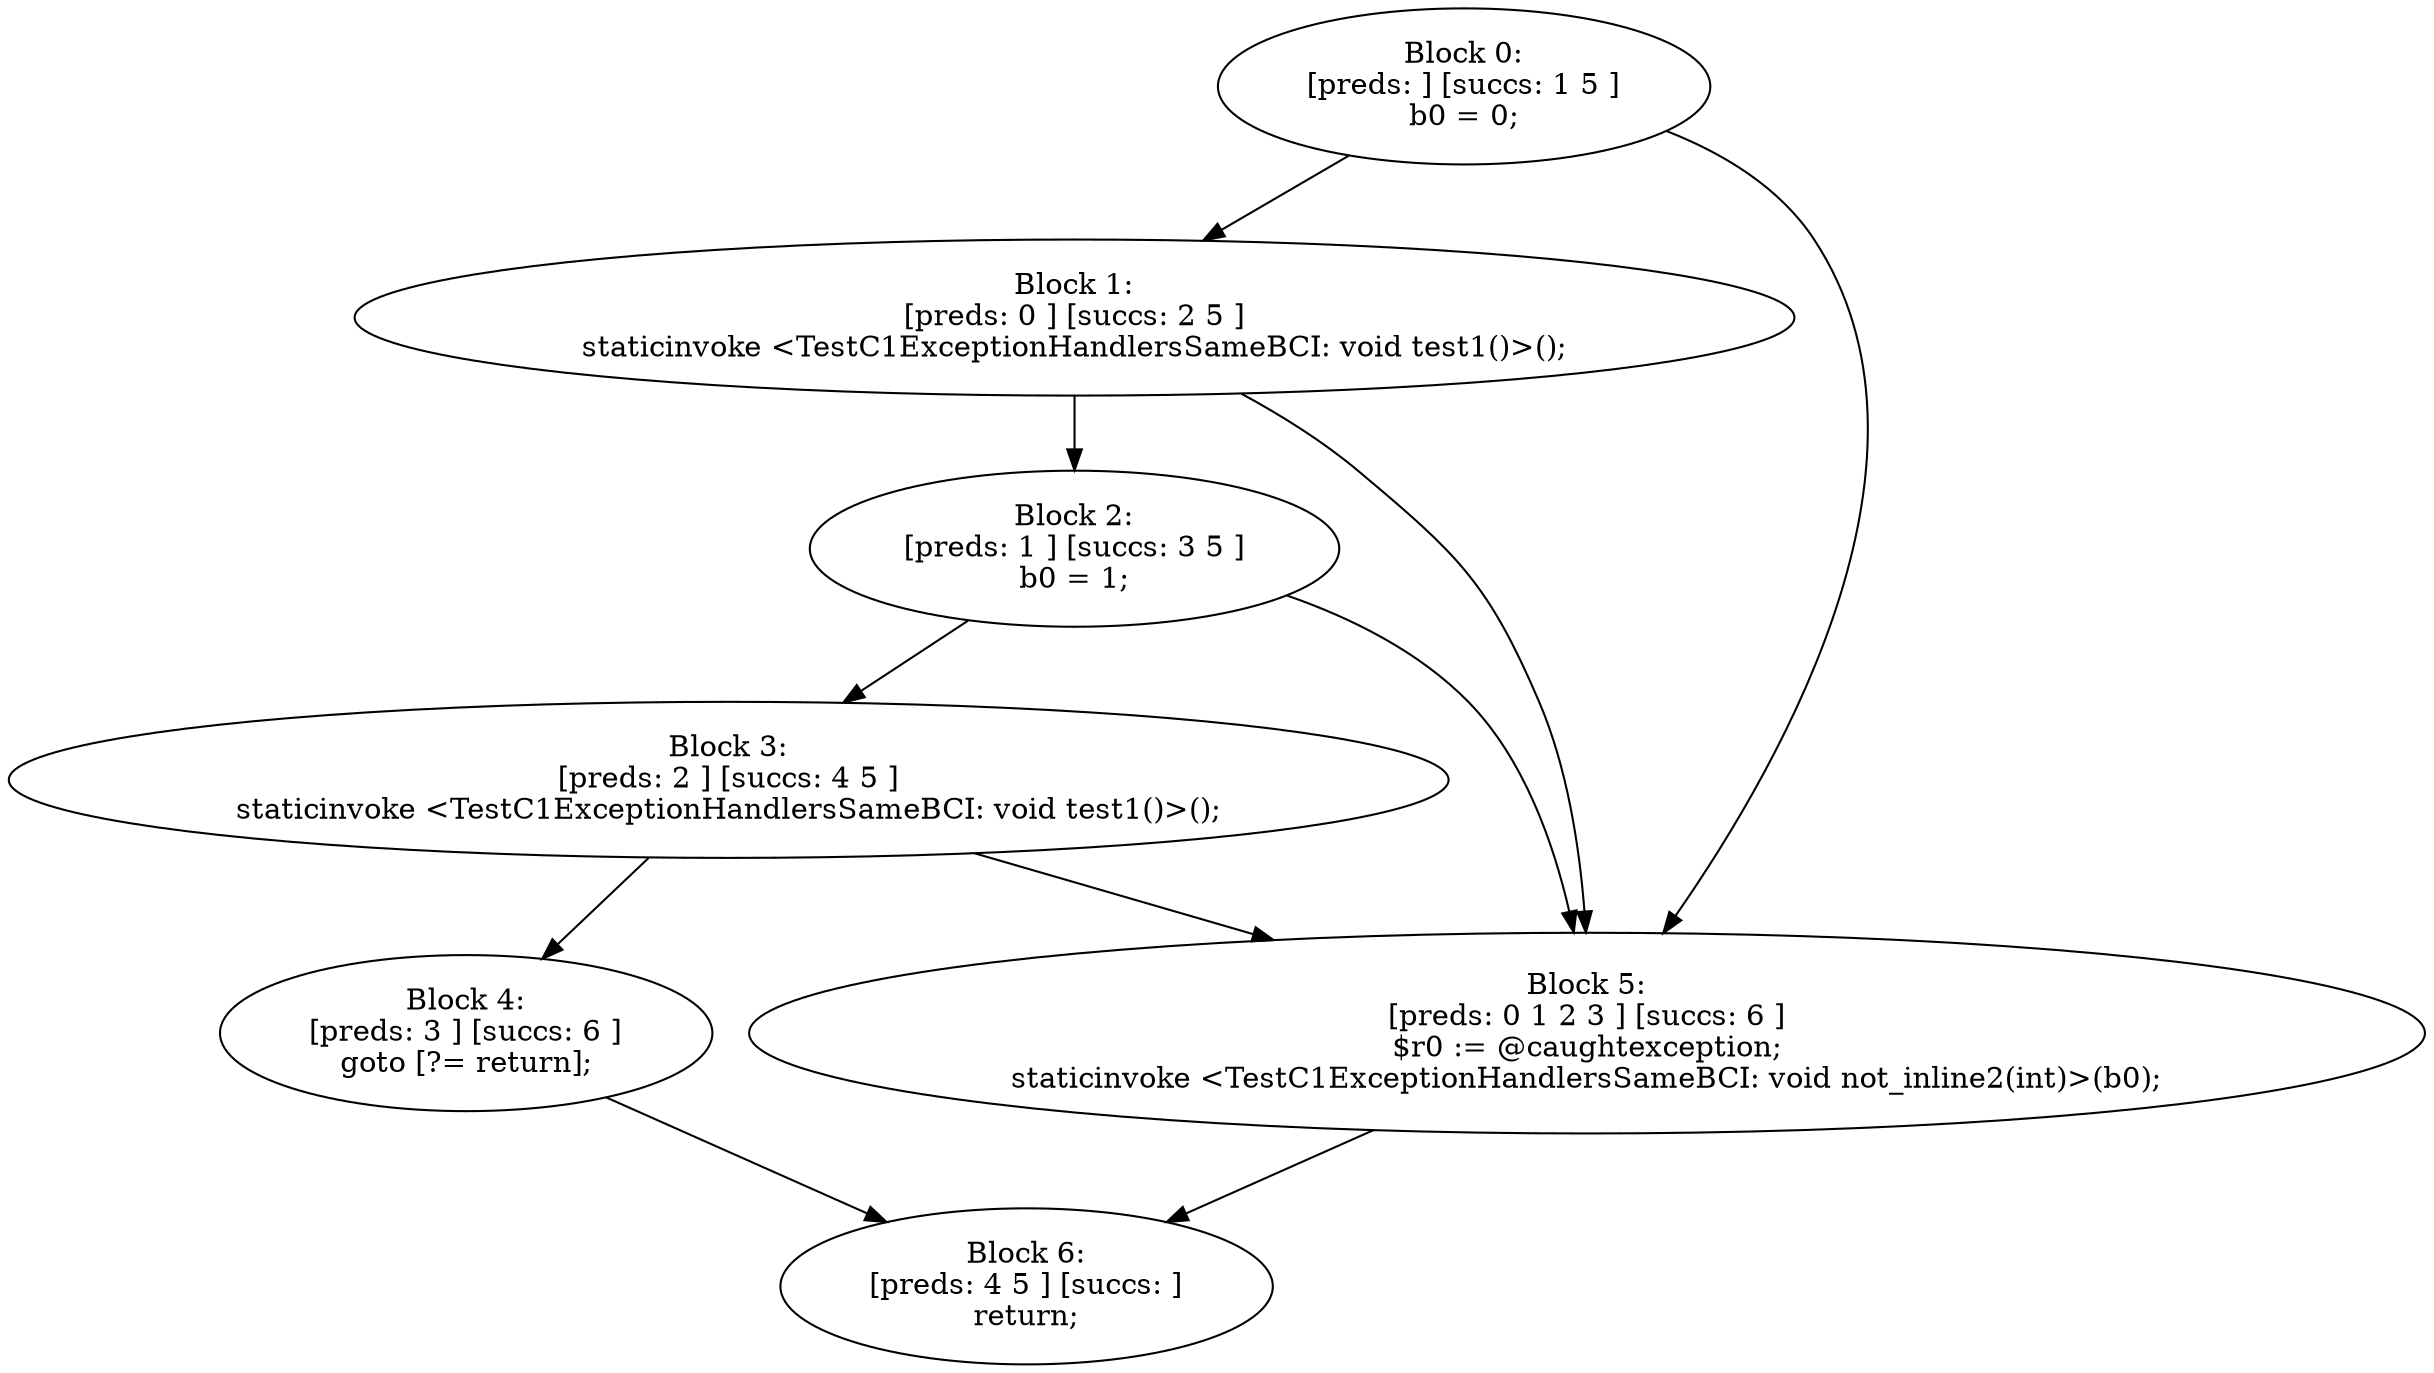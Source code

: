 digraph "unitGraph" {
    "Block 0:
[preds: ] [succs: 1 5 ]
b0 = 0;
"
    "Block 1:
[preds: 0 ] [succs: 2 5 ]
staticinvoke <TestC1ExceptionHandlersSameBCI: void test1()>();
"
    "Block 2:
[preds: 1 ] [succs: 3 5 ]
b0 = 1;
"
    "Block 3:
[preds: 2 ] [succs: 4 5 ]
staticinvoke <TestC1ExceptionHandlersSameBCI: void test1()>();
"
    "Block 4:
[preds: 3 ] [succs: 6 ]
goto [?= return];
"
    "Block 5:
[preds: 0 1 2 3 ] [succs: 6 ]
$r0 := @caughtexception;
staticinvoke <TestC1ExceptionHandlersSameBCI: void not_inline2(int)>(b0);
"
    "Block 6:
[preds: 4 5 ] [succs: ]
return;
"
    "Block 0:
[preds: ] [succs: 1 5 ]
b0 = 0;
"->"Block 1:
[preds: 0 ] [succs: 2 5 ]
staticinvoke <TestC1ExceptionHandlersSameBCI: void test1()>();
";
    "Block 0:
[preds: ] [succs: 1 5 ]
b0 = 0;
"->"Block 5:
[preds: 0 1 2 3 ] [succs: 6 ]
$r0 := @caughtexception;
staticinvoke <TestC1ExceptionHandlersSameBCI: void not_inline2(int)>(b0);
";
    "Block 1:
[preds: 0 ] [succs: 2 5 ]
staticinvoke <TestC1ExceptionHandlersSameBCI: void test1()>();
"->"Block 2:
[preds: 1 ] [succs: 3 5 ]
b0 = 1;
";
    "Block 1:
[preds: 0 ] [succs: 2 5 ]
staticinvoke <TestC1ExceptionHandlersSameBCI: void test1()>();
"->"Block 5:
[preds: 0 1 2 3 ] [succs: 6 ]
$r0 := @caughtexception;
staticinvoke <TestC1ExceptionHandlersSameBCI: void not_inline2(int)>(b0);
";
    "Block 2:
[preds: 1 ] [succs: 3 5 ]
b0 = 1;
"->"Block 3:
[preds: 2 ] [succs: 4 5 ]
staticinvoke <TestC1ExceptionHandlersSameBCI: void test1()>();
";
    "Block 2:
[preds: 1 ] [succs: 3 5 ]
b0 = 1;
"->"Block 5:
[preds: 0 1 2 3 ] [succs: 6 ]
$r0 := @caughtexception;
staticinvoke <TestC1ExceptionHandlersSameBCI: void not_inline2(int)>(b0);
";
    "Block 3:
[preds: 2 ] [succs: 4 5 ]
staticinvoke <TestC1ExceptionHandlersSameBCI: void test1()>();
"->"Block 4:
[preds: 3 ] [succs: 6 ]
goto [?= return];
";
    "Block 3:
[preds: 2 ] [succs: 4 5 ]
staticinvoke <TestC1ExceptionHandlersSameBCI: void test1()>();
"->"Block 5:
[preds: 0 1 2 3 ] [succs: 6 ]
$r0 := @caughtexception;
staticinvoke <TestC1ExceptionHandlersSameBCI: void not_inline2(int)>(b0);
";
    "Block 4:
[preds: 3 ] [succs: 6 ]
goto [?= return];
"->"Block 6:
[preds: 4 5 ] [succs: ]
return;
";
    "Block 5:
[preds: 0 1 2 3 ] [succs: 6 ]
$r0 := @caughtexception;
staticinvoke <TestC1ExceptionHandlersSameBCI: void not_inline2(int)>(b0);
"->"Block 6:
[preds: 4 5 ] [succs: ]
return;
";
}
